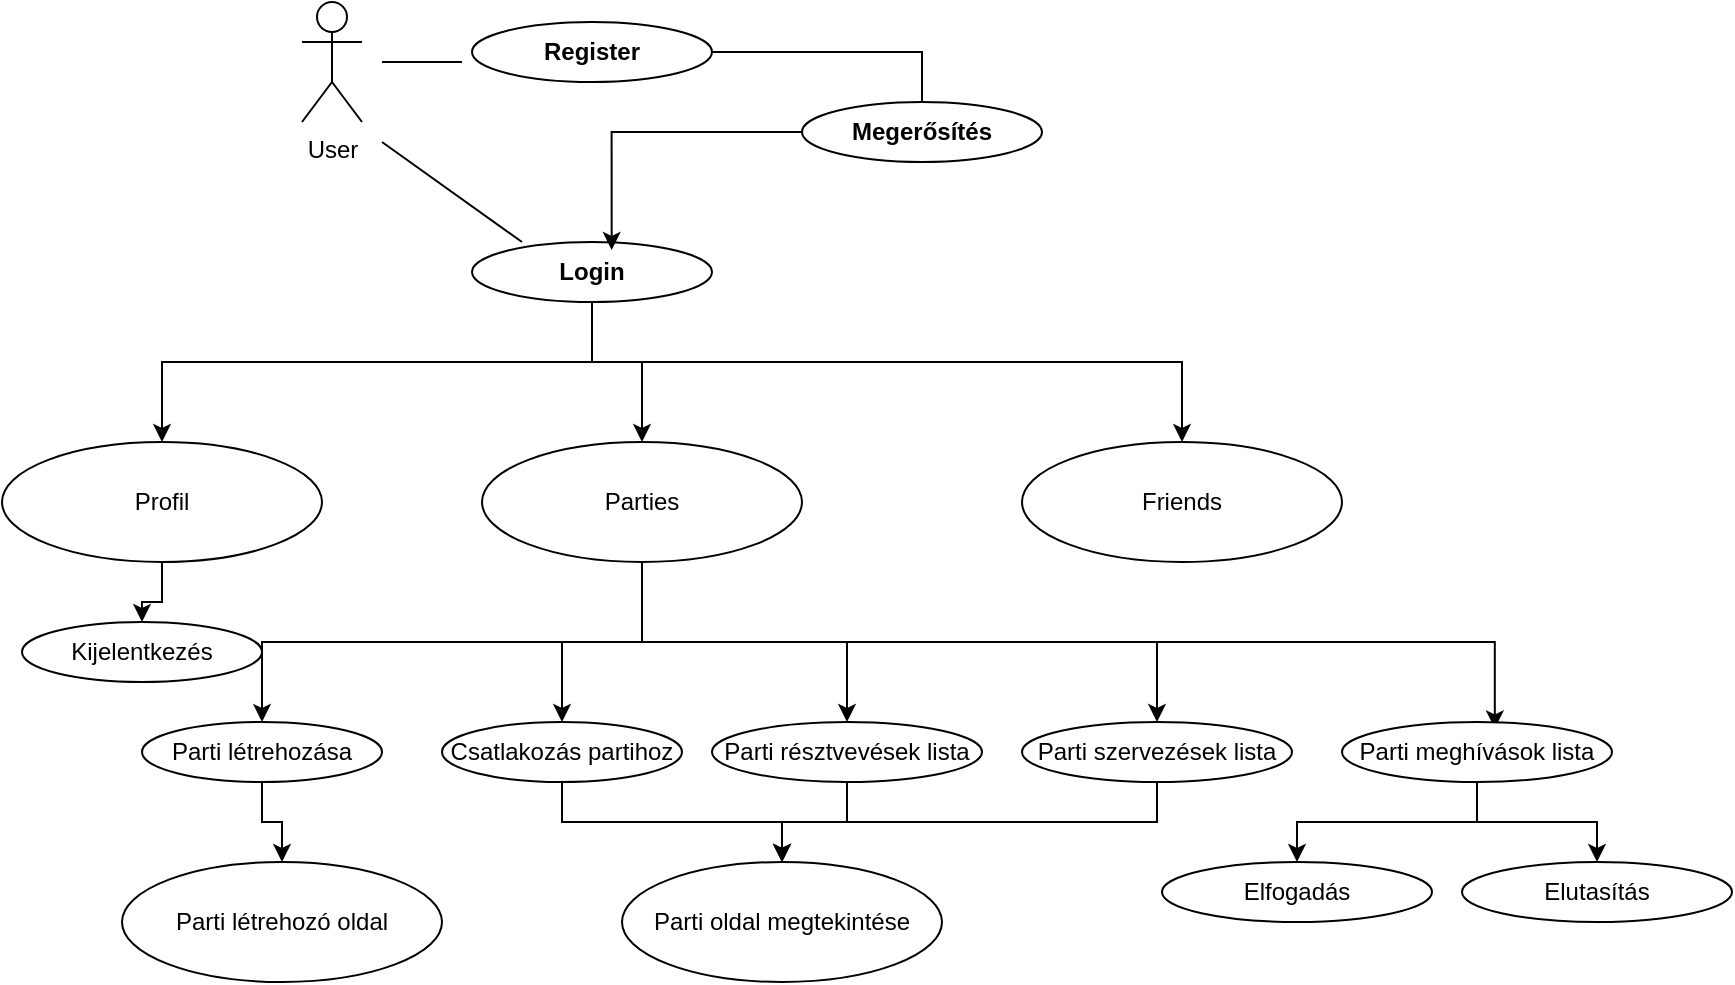 <mxfile version="24.7.17">
  <diagram name="Page-1" id="42789a77-a242-8287-6e28-9cd8cfd52e62">
    <mxGraphModel dx="1562" dy="818" grid="1" gridSize="10" guides="1" tooltips="1" connect="1" arrows="1" fold="1" page="1" pageScale="1" pageWidth="1100" pageHeight="850" background="none" math="0" shadow="0">
      <root>
        <mxCell id="0" />
        <mxCell id="1" parent="0" />
        <mxCell id="kZUTbk8uP12sm6TuGPBK-1" value="User" style="shape=umlActor;verticalLabelPosition=bottom;verticalAlign=top;html=1;outlineConnect=0;" vertex="1" parent="1">
          <mxGeometry x="360" y="10" width="30" height="60" as="geometry" />
        </mxCell>
        <mxCell id="kZUTbk8uP12sm6TuGPBK-33" style="edgeStyle=orthogonalEdgeStyle;rounded=0;orthogonalLoop=1;jettySize=auto;html=1;entryX=0.5;entryY=0;entryDx=0;entryDy=0;" edge="1" parent="1" source="kZUTbk8uP12sm6TuGPBK-2" target="kZUTbk8uP12sm6TuGPBK-5">
          <mxGeometry relative="1" as="geometry">
            <Array as="points">
              <mxPoint x="505" y="190" />
              <mxPoint x="290" y="190" />
            </Array>
          </mxGeometry>
        </mxCell>
        <mxCell id="kZUTbk8uP12sm6TuGPBK-34" style="edgeStyle=orthogonalEdgeStyle;rounded=0;orthogonalLoop=1;jettySize=auto;html=1;entryX=0.5;entryY=0;entryDx=0;entryDy=0;" edge="1" parent="1" source="kZUTbk8uP12sm6TuGPBK-2" target="kZUTbk8uP12sm6TuGPBK-7">
          <mxGeometry relative="1" as="geometry">
            <Array as="points">
              <mxPoint x="505" y="190" />
              <mxPoint x="530" y="190" />
            </Array>
          </mxGeometry>
        </mxCell>
        <mxCell id="kZUTbk8uP12sm6TuGPBK-35" style="edgeStyle=orthogonalEdgeStyle;rounded=0;orthogonalLoop=1;jettySize=auto;html=1;" edge="1" parent="1" source="kZUTbk8uP12sm6TuGPBK-2" target="kZUTbk8uP12sm6TuGPBK-8">
          <mxGeometry relative="1" as="geometry">
            <Array as="points">
              <mxPoint x="505" y="190" />
              <mxPoint x="800" y="190" />
            </Array>
          </mxGeometry>
        </mxCell>
        <mxCell id="kZUTbk8uP12sm6TuGPBK-2" value="&lt;b&gt;Login&lt;/b&gt;" style="ellipse;whiteSpace=wrap;html=1;" vertex="1" parent="1">
          <mxGeometry x="445" y="130" width="120" height="30" as="geometry" />
        </mxCell>
        <mxCell id="kZUTbk8uP12sm6TuGPBK-37" style="edgeStyle=orthogonalEdgeStyle;rounded=0;orthogonalLoop=1;jettySize=auto;html=1;entryX=0.5;entryY=1;entryDx=0;entryDy=0;" edge="1" parent="1" source="kZUTbk8uP12sm6TuGPBK-3" target="kZUTbk8uP12sm6TuGPBK-36">
          <mxGeometry relative="1" as="geometry">
            <Array as="points">
              <mxPoint x="670" y="35" />
            </Array>
          </mxGeometry>
        </mxCell>
        <mxCell id="kZUTbk8uP12sm6TuGPBK-3" value="&lt;b&gt;Register&lt;/b&gt;" style="ellipse;whiteSpace=wrap;html=1;" vertex="1" parent="1">
          <mxGeometry x="445" y="20" width="120" height="30" as="geometry" />
        </mxCell>
        <mxCell id="kZUTbk8uP12sm6TuGPBK-32" style="edgeStyle=orthogonalEdgeStyle;rounded=0;orthogonalLoop=1;jettySize=auto;html=1;entryX=0.5;entryY=0;entryDx=0;entryDy=0;" edge="1" parent="1" source="kZUTbk8uP12sm6TuGPBK-5" target="kZUTbk8uP12sm6TuGPBK-10">
          <mxGeometry relative="1" as="geometry" />
        </mxCell>
        <mxCell id="kZUTbk8uP12sm6TuGPBK-5" value="Profil&lt;span style=&quot;color: rgba(0, 0, 0, 0); font-family: monospace; font-size: 0px; text-align: start; text-wrap: nowrap;&quot;&gt;%3CmxGraphModel%3E%3Croot%3E%3CmxCell%20id%3D%220%22%2F%3E%3CmxCell%20id%3D%221%22%20parent%3D%220%22%2F%3E%3CmxCell%20id%3D%222%22%20value%3D%22%26lt%3Bb%26gt%3BLogin%26lt%3B%2Fb%26gt%3B%22%20style%3D%22ellipse%3BwhiteSpace%3Dwrap%3Bhtml%3D1%3B%22%20vertex%3D%221%22%20parent%3D%221%22%3E%3CmxGeometry%20x%3D%22320%22%20y%3D%22120%22%20width%3D%22120%22%20height%3D%2230%22%20as%3D%22geometry%22%2F%3E%3C%2FmxCell%3E%3C%2Froot%3E%3C%2FmxGraphModel%3E&lt;/span&gt;" style="ellipse;whiteSpace=wrap;html=1;" vertex="1" parent="1">
          <mxGeometry x="210" y="230" width="160" height="60" as="geometry" />
        </mxCell>
        <mxCell id="kZUTbk8uP12sm6TuGPBK-27" style="edgeStyle=orthogonalEdgeStyle;rounded=0;orthogonalLoop=1;jettySize=auto;html=1;entryX=0.5;entryY=0;entryDx=0;entryDy=0;" edge="1" parent="1" source="kZUTbk8uP12sm6TuGPBK-7" target="kZUTbk8uP12sm6TuGPBK-12">
          <mxGeometry relative="1" as="geometry">
            <Array as="points">
              <mxPoint x="530" y="330" />
              <mxPoint x="340" y="330" />
            </Array>
          </mxGeometry>
        </mxCell>
        <mxCell id="kZUTbk8uP12sm6TuGPBK-28" style="edgeStyle=orthogonalEdgeStyle;rounded=0;orthogonalLoop=1;jettySize=auto;html=1;entryX=0.5;entryY=0;entryDx=0;entryDy=0;" edge="1" parent="1" source="kZUTbk8uP12sm6TuGPBK-7" target="kZUTbk8uP12sm6TuGPBK-11">
          <mxGeometry relative="1" as="geometry" />
        </mxCell>
        <mxCell id="kZUTbk8uP12sm6TuGPBK-29" style="edgeStyle=orthogonalEdgeStyle;rounded=0;orthogonalLoop=1;jettySize=auto;html=1;entryX=0.5;entryY=0;entryDx=0;entryDy=0;" edge="1" parent="1" source="kZUTbk8uP12sm6TuGPBK-7" target="kZUTbk8uP12sm6TuGPBK-13">
          <mxGeometry relative="1" as="geometry" />
        </mxCell>
        <mxCell id="kZUTbk8uP12sm6TuGPBK-30" style="edgeStyle=orthogonalEdgeStyle;rounded=0;orthogonalLoop=1;jettySize=auto;html=1;entryX=0.5;entryY=0;entryDx=0;entryDy=0;" edge="1" parent="1" source="kZUTbk8uP12sm6TuGPBK-7" target="kZUTbk8uP12sm6TuGPBK-14">
          <mxGeometry relative="1" as="geometry">
            <Array as="points">
              <mxPoint x="530" y="330" />
              <mxPoint x="788" y="330" />
            </Array>
          </mxGeometry>
        </mxCell>
        <mxCell id="kZUTbk8uP12sm6TuGPBK-31" style="edgeStyle=orthogonalEdgeStyle;rounded=0;orthogonalLoop=1;jettySize=auto;html=1;entryX=0.566;entryY=0.107;entryDx=0;entryDy=0;entryPerimeter=0;" edge="1" parent="1" source="kZUTbk8uP12sm6TuGPBK-7" target="kZUTbk8uP12sm6TuGPBK-15">
          <mxGeometry relative="1" as="geometry">
            <mxPoint x="920" y="360" as="targetPoint" />
            <Array as="points">
              <mxPoint x="530" y="330" />
              <mxPoint x="956" y="330" />
            </Array>
          </mxGeometry>
        </mxCell>
        <mxCell id="kZUTbk8uP12sm6TuGPBK-7" value="Parties" style="ellipse;whiteSpace=wrap;html=1;" vertex="1" parent="1">
          <mxGeometry x="450" y="230" width="160" height="60" as="geometry" />
        </mxCell>
        <mxCell id="kZUTbk8uP12sm6TuGPBK-8" value="Friends" style="ellipse;whiteSpace=wrap;html=1;" vertex="1" parent="1">
          <mxGeometry x="720" y="230" width="160" height="60" as="geometry" />
        </mxCell>
        <mxCell id="kZUTbk8uP12sm6TuGPBK-10" value="Kijelentkezés" style="ellipse;whiteSpace=wrap;html=1;" vertex="1" parent="1">
          <mxGeometry x="220" y="320" width="120" height="30" as="geometry" />
        </mxCell>
        <mxCell id="kZUTbk8uP12sm6TuGPBK-21" value="" style="edgeStyle=orthogonalEdgeStyle;rounded=0;orthogonalLoop=1;jettySize=auto;html=1;" edge="1" parent="1" source="kZUTbk8uP12sm6TuGPBK-11" target="kZUTbk8uP12sm6TuGPBK-20">
          <mxGeometry relative="1" as="geometry" />
        </mxCell>
        <mxCell id="kZUTbk8uP12sm6TuGPBK-11" value="Csatlakozás partihoz" style="ellipse;whiteSpace=wrap;html=1;" vertex="1" parent="1">
          <mxGeometry x="430" y="370" width="120" height="30" as="geometry" />
        </mxCell>
        <mxCell id="kZUTbk8uP12sm6TuGPBK-26" style="edgeStyle=orthogonalEdgeStyle;rounded=0;orthogonalLoop=1;jettySize=auto;html=1;" edge="1" parent="1" source="kZUTbk8uP12sm6TuGPBK-12" target="kZUTbk8uP12sm6TuGPBK-25">
          <mxGeometry relative="1" as="geometry" />
        </mxCell>
        <mxCell id="kZUTbk8uP12sm6TuGPBK-12" value="Parti létrehozása" style="ellipse;whiteSpace=wrap;html=1;" vertex="1" parent="1">
          <mxGeometry x="280" y="370" width="120" height="30" as="geometry" />
        </mxCell>
        <mxCell id="kZUTbk8uP12sm6TuGPBK-22" style="edgeStyle=orthogonalEdgeStyle;rounded=0;orthogonalLoop=1;jettySize=auto;html=1;entryX=0.5;entryY=0;entryDx=0;entryDy=0;" edge="1" parent="1" source="kZUTbk8uP12sm6TuGPBK-13" target="kZUTbk8uP12sm6TuGPBK-20">
          <mxGeometry relative="1" as="geometry" />
        </mxCell>
        <mxCell id="kZUTbk8uP12sm6TuGPBK-13" value="Parti résztvevések lista" style="ellipse;whiteSpace=wrap;html=1;" vertex="1" parent="1">
          <mxGeometry x="565" y="370" width="135" height="30" as="geometry" />
        </mxCell>
        <mxCell id="kZUTbk8uP12sm6TuGPBK-23" style="edgeStyle=orthogonalEdgeStyle;rounded=0;orthogonalLoop=1;jettySize=auto;html=1;entryX=0.5;entryY=0;entryDx=0;entryDy=0;" edge="1" parent="1" source="kZUTbk8uP12sm6TuGPBK-14" target="kZUTbk8uP12sm6TuGPBK-20">
          <mxGeometry relative="1" as="geometry">
            <Array as="points">
              <mxPoint x="788" y="420" />
              <mxPoint x="600" y="420" />
            </Array>
          </mxGeometry>
        </mxCell>
        <mxCell id="kZUTbk8uP12sm6TuGPBK-14" value="Parti szervezések lista" style="ellipse;whiteSpace=wrap;html=1;" vertex="1" parent="1">
          <mxGeometry x="720" y="370" width="135" height="30" as="geometry" />
        </mxCell>
        <mxCell id="kZUTbk8uP12sm6TuGPBK-18" style="edgeStyle=orthogonalEdgeStyle;rounded=0;orthogonalLoop=1;jettySize=auto;html=1;entryX=0.5;entryY=0;entryDx=0;entryDy=0;" edge="1" parent="1" source="kZUTbk8uP12sm6TuGPBK-15" target="kZUTbk8uP12sm6TuGPBK-16">
          <mxGeometry relative="1" as="geometry" />
        </mxCell>
        <mxCell id="kZUTbk8uP12sm6TuGPBK-19" style="edgeStyle=orthogonalEdgeStyle;rounded=0;orthogonalLoop=1;jettySize=auto;html=1;entryX=0.5;entryY=0;entryDx=0;entryDy=0;" edge="1" parent="1" source="kZUTbk8uP12sm6TuGPBK-15" target="kZUTbk8uP12sm6TuGPBK-17">
          <mxGeometry relative="1" as="geometry" />
        </mxCell>
        <mxCell id="kZUTbk8uP12sm6TuGPBK-15" value="Parti meghívások lista" style="ellipse;whiteSpace=wrap;html=1;" vertex="1" parent="1">
          <mxGeometry x="880" y="370" width="135" height="30" as="geometry" />
        </mxCell>
        <mxCell id="kZUTbk8uP12sm6TuGPBK-16" value="Elfogadás" style="ellipse;whiteSpace=wrap;html=1;" vertex="1" parent="1">
          <mxGeometry x="790" y="440" width="135" height="30" as="geometry" />
        </mxCell>
        <mxCell id="kZUTbk8uP12sm6TuGPBK-17" value="Elutasítás" style="ellipse;whiteSpace=wrap;html=1;" vertex="1" parent="1">
          <mxGeometry x="940" y="440" width="135" height="30" as="geometry" />
        </mxCell>
        <mxCell id="kZUTbk8uP12sm6TuGPBK-20" value="Parti oldal megtekintése" style="ellipse;whiteSpace=wrap;html=1;" vertex="1" parent="1">
          <mxGeometry x="520" y="440" width="160" height="60" as="geometry" />
        </mxCell>
        <mxCell id="kZUTbk8uP12sm6TuGPBK-25" value="Parti létrehozó oldal" style="ellipse;whiteSpace=wrap;html=1;" vertex="1" parent="1">
          <mxGeometry x="270" y="440" width="160" height="60" as="geometry" />
        </mxCell>
        <mxCell id="kZUTbk8uP12sm6TuGPBK-36" value="&lt;b&gt;Megerősítés&lt;/b&gt;" style="ellipse;whiteSpace=wrap;html=1;" vertex="1" parent="1">
          <mxGeometry x="610" y="60" width="120" height="30" as="geometry" />
        </mxCell>
        <mxCell id="kZUTbk8uP12sm6TuGPBK-39" style="edgeStyle=orthogonalEdgeStyle;rounded=0;orthogonalLoop=1;jettySize=auto;html=1;entryX=0.582;entryY=0.133;entryDx=0;entryDy=0;entryPerimeter=0;" edge="1" parent="1" source="kZUTbk8uP12sm6TuGPBK-36" target="kZUTbk8uP12sm6TuGPBK-2">
          <mxGeometry relative="1" as="geometry" />
        </mxCell>
        <mxCell id="kZUTbk8uP12sm6TuGPBK-40" value="" style="endArrow=none;html=1;rounded=0;" edge="1" parent="1">
          <mxGeometry width="50" height="50" relative="1" as="geometry">
            <mxPoint x="470" y="130" as="sourcePoint" />
            <mxPoint x="400" y="80" as="targetPoint" />
          </mxGeometry>
        </mxCell>
        <mxCell id="kZUTbk8uP12sm6TuGPBK-41" value="" style="endArrow=none;html=1;rounded=0;" edge="1" parent="1">
          <mxGeometry width="50" height="50" relative="1" as="geometry">
            <mxPoint x="440" y="40" as="sourcePoint" />
            <mxPoint x="400" y="40" as="targetPoint" />
          </mxGeometry>
        </mxCell>
      </root>
    </mxGraphModel>
  </diagram>
</mxfile>
